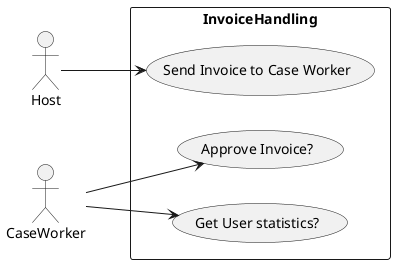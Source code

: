 @startuml
left to right direction
actor Host as h
actor CaseWorker as c

rectangle InvoiceHandling {
    usecase "Send Invoice to Case Worker" as UC1
    usecase "Approve Invoice?" as UC2
    usecase "Get User statistics?" as UC3
}

h --> UC1
c --> UC2
c --> UC3
@enduml